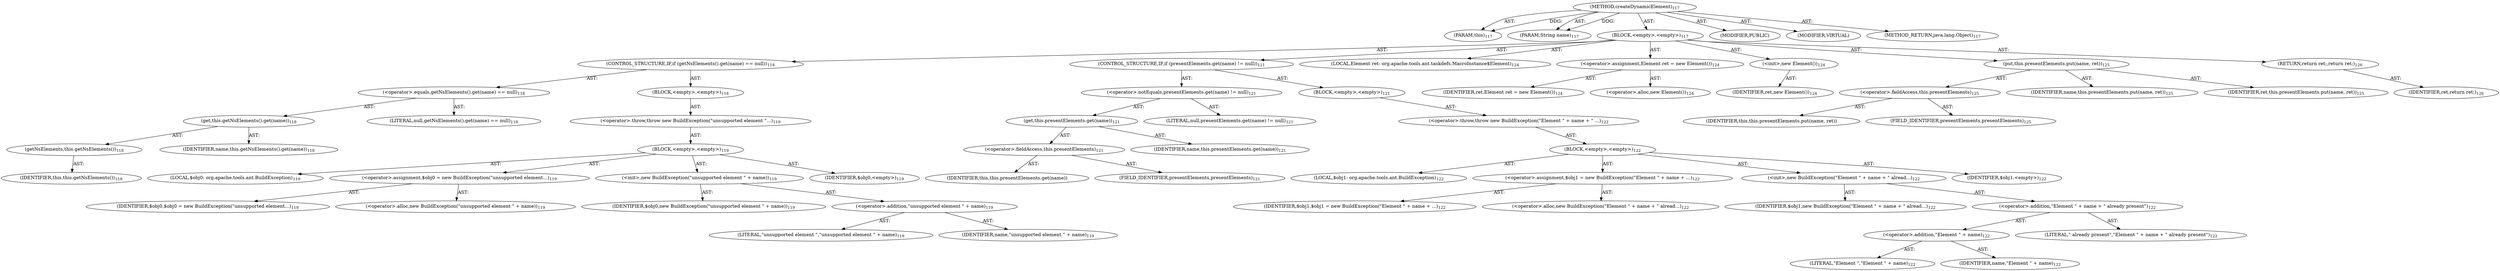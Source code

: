 digraph "createDynamicElement" {  
"111669149698" [label = <(METHOD,createDynamicElement)<SUB>117</SUB>> ]
"115964116993" [label = <(PARAM,this)<SUB>117</SUB>> ]
"115964117000" [label = <(PARAM,String name)<SUB>117</SUB>> ]
"25769803778" [label = <(BLOCK,&lt;empty&gt;,&lt;empty&gt;)<SUB>117</SUB>> ]
"47244640256" [label = <(CONTROL_STRUCTURE,IF,if (getNsElements().get(name) == null))<SUB>118</SUB>> ]
"30064771076" [label = <(&lt;operator&gt;.equals,getNsElements().get(name) == null)<SUB>118</SUB>> ]
"30064771077" [label = <(get,this.getNsElements().get(name))<SUB>118</SUB>> ]
"30064771078" [label = <(getNsElements,this.getNsElements())<SUB>118</SUB>> ]
"68719476737" [label = <(IDENTIFIER,this,this.getNsElements())<SUB>118</SUB>> ]
"68719476753" [label = <(IDENTIFIER,name,this.getNsElements().get(name))<SUB>118</SUB>> ]
"90194313216" [label = <(LITERAL,null,getNsElements().get(name) == null)<SUB>118</SUB>> ]
"25769803779" [label = <(BLOCK,&lt;empty&gt;,&lt;empty&gt;)<SUB>118</SUB>> ]
"30064771079" [label = <(&lt;operator&gt;.throw,throw new BuildException(&quot;unsupported element &quot;...)<SUB>119</SUB>> ]
"25769803780" [label = <(BLOCK,&lt;empty&gt;,&lt;empty&gt;)<SUB>119</SUB>> ]
"94489280512" [label = <(LOCAL,$obj0: org.apache.tools.ant.BuildException)<SUB>119</SUB>> ]
"30064771080" [label = <(&lt;operator&gt;.assignment,$obj0 = new BuildException(&quot;unsupported element...)<SUB>119</SUB>> ]
"68719476754" [label = <(IDENTIFIER,$obj0,$obj0 = new BuildException(&quot;unsupported element...)<SUB>119</SUB>> ]
"30064771081" [label = <(&lt;operator&gt;.alloc,new BuildException(&quot;unsupported element &quot; + name))<SUB>119</SUB>> ]
"30064771082" [label = <(&lt;init&gt;,new BuildException(&quot;unsupported element &quot; + name))<SUB>119</SUB>> ]
"68719476755" [label = <(IDENTIFIER,$obj0,new BuildException(&quot;unsupported element &quot; + name))<SUB>119</SUB>> ]
"30064771083" [label = <(&lt;operator&gt;.addition,&quot;unsupported element &quot; + name)<SUB>119</SUB>> ]
"90194313217" [label = <(LITERAL,&quot;unsupported element &quot;,&quot;unsupported element &quot; + name)<SUB>119</SUB>> ]
"68719476756" [label = <(IDENTIFIER,name,&quot;unsupported element &quot; + name)<SUB>119</SUB>> ]
"68719476757" [label = <(IDENTIFIER,$obj0,&lt;empty&gt;)<SUB>119</SUB>> ]
"47244640257" [label = <(CONTROL_STRUCTURE,IF,if (presentElements.get(name) != null))<SUB>121</SUB>> ]
"30064771084" [label = <(&lt;operator&gt;.notEquals,presentElements.get(name) != null)<SUB>121</SUB>> ]
"30064771085" [label = <(get,this.presentElements.get(name))<SUB>121</SUB>> ]
"30064771086" [label = <(&lt;operator&gt;.fieldAccess,this.presentElements)<SUB>121</SUB>> ]
"68719476758" [label = <(IDENTIFIER,this,this.presentElements.get(name))> ]
"55834574850" [label = <(FIELD_IDENTIFIER,presentElements,presentElements)<SUB>121</SUB>> ]
"68719476759" [label = <(IDENTIFIER,name,this.presentElements.get(name))<SUB>121</SUB>> ]
"90194313218" [label = <(LITERAL,null,presentElements.get(name) != null)<SUB>121</SUB>> ]
"25769803781" [label = <(BLOCK,&lt;empty&gt;,&lt;empty&gt;)<SUB>121</SUB>> ]
"30064771087" [label = <(&lt;operator&gt;.throw,throw new BuildException(&quot;Element &quot; + name + &quot; ...)<SUB>122</SUB>> ]
"25769803782" [label = <(BLOCK,&lt;empty&gt;,&lt;empty&gt;)<SUB>122</SUB>> ]
"94489280513" [label = <(LOCAL,$obj1: org.apache.tools.ant.BuildException)<SUB>122</SUB>> ]
"30064771088" [label = <(&lt;operator&gt;.assignment,$obj1 = new BuildException(&quot;Element &quot; + name + ...)<SUB>122</SUB>> ]
"68719476760" [label = <(IDENTIFIER,$obj1,$obj1 = new BuildException(&quot;Element &quot; + name + ...)<SUB>122</SUB>> ]
"30064771089" [label = <(&lt;operator&gt;.alloc,new BuildException(&quot;Element &quot; + name + &quot; alread...)<SUB>122</SUB>> ]
"30064771090" [label = <(&lt;init&gt;,new BuildException(&quot;Element &quot; + name + &quot; alread...)<SUB>122</SUB>> ]
"68719476761" [label = <(IDENTIFIER,$obj1,new BuildException(&quot;Element &quot; + name + &quot; alread...)<SUB>122</SUB>> ]
"30064771091" [label = <(&lt;operator&gt;.addition,&quot;Element &quot; + name + &quot; already present&quot;)<SUB>122</SUB>> ]
"30064771092" [label = <(&lt;operator&gt;.addition,&quot;Element &quot; + name)<SUB>122</SUB>> ]
"90194313219" [label = <(LITERAL,&quot;Element &quot;,&quot;Element &quot; + name)<SUB>122</SUB>> ]
"68719476762" [label = <(IDENTIFIER,name,&quot;Element &quot; + name)<SUB>122</SUB>> ]
"90194313220" [label = <(LITERAL,&quot; already present&quot;,&quot;Element &quot; + name + &quot; already present&quot;)<SUB>122</SUB>> ]
"68719476763" [label = <(IDENTIFIER,$obj1,&lt;empty&gt;)<SUB>122</SUB>> ]
"94489280514" [label = <(LOCAL,Element ret: org.apache.tools.ant.taskdefs.MacroInstance$Element)<SUB>124</SUB>> ]
"30064771093" [label = <(&lt;operator&gt;.assignment,Element ret = new Element())<SUB>124</SUB>> ]
"68719476764" [label = <(IDENTIFIER,ret,Element ret = new Element())<SUB>124</SUB>> ]
"30064771094" [label = <(&lt;operator&gt;.alloc,new Element())<SUB>124</SUB>> ]
"30064771095" [label = <(&lt;init&gt;,new Element())<SUB>124</SUB>> ]
"68719476765" [label = <(IDENTIFIER,ret,new Element())<SUB>124</SUB>> ]
"30064771096" [label = <(put,this.presentElements.put(name, ret))<SUB>125</SUB>> ]
"30064771097" [label = <(&lt;operator&gt;.fieldAccess,this.presentElements)<SUB>125</SUB>> ]
"68719476766" [label = <(IDENTIFIER,this,this.presentElements.put(name, ret))> ]
"55834574851" [label = <(FIELD_IDENTIFIER,presentElements,presentElements)<SUB>125</SUB>> ]
"68719476767" [label = <(IDENTIFIER,name,this.presentElements.put(name, ret))<SUB>125</SUB>> ]
"68719476768" [label = <(IDENTIFIER,ret,this.presentElements.put(name, ret))<SUB>125</SUB>> ]
"146028888064" [label = <(RETURN,return ret;,return ret;)<SUB>126</SUB>> ]
"68719476769" [label = <(IDENTIFIER,ret,return ret;)<SUB>126</SUB>> ]
"133143986185" [label = <(MODIFIER,PUBLIC)> ]
"133143986186" [label = <(MODIFIER,VIRTUAL)> ]
"128849018882" [label = <(METHOD_RETURN,java.lang.Object)<SUB>117</SUB>> ]
  "111669149698" -> "115964116993"  [ label = "AST: "] 
  "111669149698" -> "115964117000"  [ label = "AST: "] 
  "111669149698" -> "25769803778"  [ label = "AST: "] 
  "111669149698" -> "133143986185"  [ label = "AST: "] 
  "111669149698" -> "133143986186"  [ label = "AST: "] 
  "111669149698" -> "128849018882"  [ label = "AST: "] 
  "25769803778" -> "47244640256"  [ label = "AST: "] 
  "25769803778" -> "47244640257"  [ label = "AST: "] 
  "25769803778" -> "94489280514"  [ label = "AST: "] 
  "25769803778" -> "30064771093"  [ label = "AST: "] 
  "25769803778" -> "30064771095"  [ label = "AST: "] 
  "25769803778" -> "30064771096"  [ label = "AST: "] 
  "25769803778" -> "146028888064"  [ label = "AST: "] 
  "47244640256" -> "30064771076"  [ label = "AST: "] 
  "47244640256" -> "25769803779"  [ label = "AST: "] 
  "30064771076" -> "30064771077"  [ label = "AST: "] 
  "30064771076" -> "90194313216"  [ label = "AST: "] 
  "30064771077" -> "30064771078"  [ label = "AST: "] 
  "30064771077" -> "68719476753"  [ label = "AST: "] 
  "30064771078" -> "68719476737"  [ label = "AST: "] 
  "25769803779" -> "30064771079"  [ label = "AST: "] 
  "30064771079" -> "25769803780"  [ label = "AST: "] 
  "25769803780" -> "94489280512"  [ label = "AST: "] 
  "25769803780" -> "30064771080"  [ label = "AST: "] 
  "25769803780" -> "30064771082"  [ label = "AST: "] 
  "25769803780" -> "68719476757"  [ label = "AST: "] 
  "30064771080" -> "68719476754"  [ label = "AST: "] 
  "30064771080" -> "30064771081"  [ label = "AST: "] 
  "30064771082" -> "68719476755"  [ label = "AST: "] 
  "30064771082" -> "30064771083"  [ label = "AST: "] 
  "30064771083" -> "90194313217"  [ label = "AST: "] 
  "30064771083" -> "68719476756"  [ label = "AST: "] 
  "47244640257" -> "30064771084"  [ label = "AST: "] 
  "47244640257" -> "25769803781"  [ label = "AST: "] 
  "30064771084" -> "30064771085"  [ label = "AST: "] 
  "30064771084" -> "90194313218"  [ label = "AST: "] 
  "30064771085" -> "30064771086"  [ label = "AST: "] 
  "30064771085" -> "68719476759"  [ label = "AST: "] 
  "30064771086" -> "68719476758"  [ label = "AST: "] 
  "30064771086" -> "55834574850"  [ label = "AST: "] 
  "25769803781" -> "30064771087"  [ label = "AST: "] 
  "30064771087" -> "25769803782"  [ label = "AST: "] 
  "25769803782" -> "94489280513"  [ label = "AST: "] 
  "25769803782" -> "30064771088"  [ label = "AST: "] 
  "25769803782" -> "30064771090"  [ label = "AST: "] 
  "25769803782" -> "68719476763"  [ label = "AST: "] 
  "30064771088" -> "68719476760"  [ label = "AST: "] 
  "30064771088" -> "30064771089"  [ label = "AST: "] 
  "30064771090" -> "68719476761"  [ label = "AST: "] 
  "30064771090" -> "30064771091"  [ label = "AST: "] 
  "30064771091" -> "30064771092"  [ label = "AST: "] 
  "30064771091" -> "90194313220"  [ label = "AST: "] 
  "30064771092" -> "90194313219"  [ label = "AST: "] 
  "30064771092" -> "68719476762"  [ label = "AST: "] 
  "30064771093" -> "68719476764"  [ label = "AST: "] 
  "30064771093" -> "30064771094"  [ label = "AST: "] 
  "30064771095" -> "68719476765"  [ label = "AST: "] 
  "30064771096" -> "30064771097"  [ label = "AST: "] 
  "30064771096" -> "68719476767"  [ label = "AST: "] 
  "30064771096" -> "68719476768"  [ label = "AST: "] 
  "30064771097" -> "68719476766"  [ label = "AST: "] 
  "30064771097" -> "55834574851"  [ label = "AST: "] 
  "146028888064" -> "68719476769"  [ label = "AST: "] 
  "111669149698" -> "115964116993"  [ label = "DDG: "] 
  "111669149698" -> "115964117000"  [ label = "DDG: "] 
}
